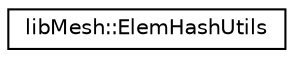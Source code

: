 digraph "类继承关系图"
{
 // INTERACTIVE_SVG=YES
  edge [fontname="Helvetica",fontsize="10",labelfontname="Helvetica",labelfontsize="10"];
  node [fontname="Helvetica",fontsize="10",shape=record];
  rankdir="LR";
  Node1 [label="libMesh::ElemHashUtils",height=0.2,width=0.4,color="black", fillcolor="white", style="filled",URL="$structlibMesh_1_1ElemHashUtils.html",tooltip="The ElemHashUtils struct defines functions used for the &quot;Hash&quot; and &quot;Pred&quot; template arguments of the v..."];
}

